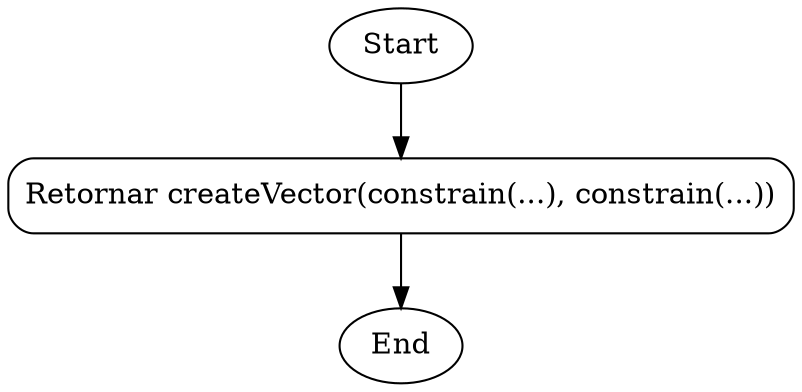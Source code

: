 digraph G_VUtils_clamp {
    rankdir=TB;
    node [shape=box, style=rounded];
    Start [shape=ellipse];
    End [shape=ellipse];
    A [label="Retornar createVector(constrain(...), constrain(...))"];
    Start -> A -> End;
}